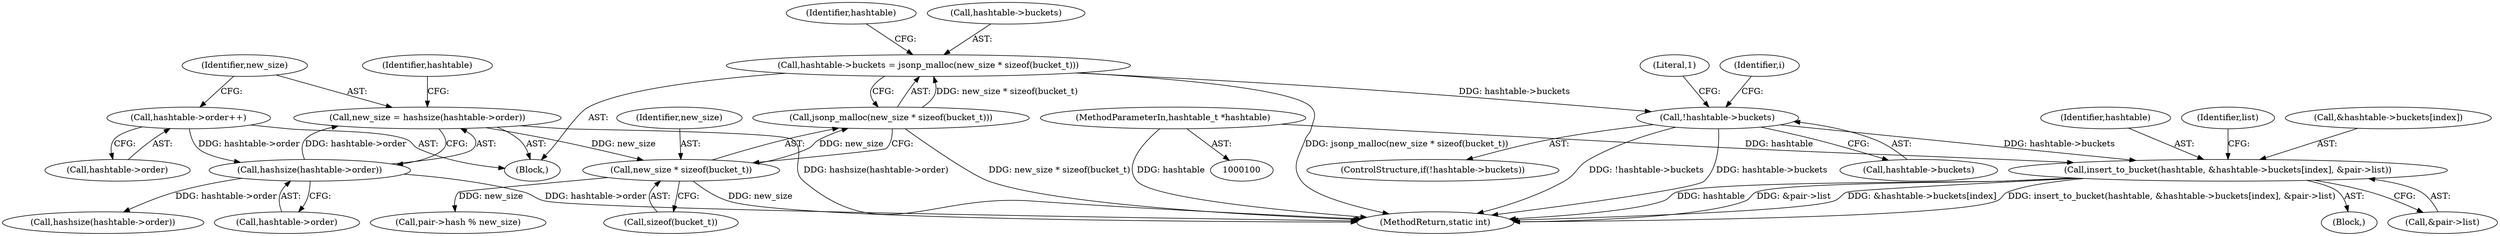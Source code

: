 digraph "0_jansson_8f80c2d83808150724d31793e6ade92749b1faa4_2@array" {
"1000212" [label="(Call,insert_to_bucket(hashtable, &hashtable->buckets[index], &pair->list))"];
"1000101" [label="(MethodParameterIn,hashtable_t *hashtable)"];
"1000133" [label="(Call,!hashtable->buckets)"];
"1000123" [label="(Call,hashtable->buckets = jsonp_malloc(new_size * sizeof(bucket_t)))"];
"1000127" [label="(Call,jsonp_malloc(new_size * sizeof(bucket_t)))"];
"1000128" [label="(Call,new_size * sizeof(bucket_t))"];
"1000117" [label="(Call,new_size = hashsize(hashtable->order))"];
"1000119" [label="(Call,hashsize(hashtable->order))"];
"1000113" [label="(Call,hashtable->order++)"];
"1000146" [label="(Call,hashsize(hashtable->order))"];
"1000139" [label="(Literal,1)"];
"1000195" [label="(Block,)"];
"1000113" [label="(Call,hashtable->order++)"];
"1000114" [label="(Call,hashtable->order)"];
"1000214" [label="(Call,&hashtable->buckets[index])"];
"1000101" [label="(MethodParameterIn,hashtable_t *hashtable)"];
"1000118" [label="(Identifier,new_size)"];
"1000125" [label="(Identifier,hashtable)"];
"1000207" [label="(Call,pair->hash % new_size)"];
"1000213" [label="(Identifier,hashtable)"];
"1000128" [label="(Call,new_size * sizeof(bucket_t))"];
"1000133" [label="(Call,!hashtable->buckets)"];
"1000226" [label="(MethodReturn,static int)"];
"1000193" [label="(Identifier,list)"];
"1000212" [label="(Call,insert_to_bucket(hashtable, &hashtable->buckets[index], &pair->list))"];
"1000129" [label="(Identifier,new_size)"];
"1000142" [label="(Identifier,i)"];
"1000123" [label="(Call,hashtable->buckets = jsonp_malloc(new_size * sizeof(bucket_t)))"];
"1000220" [label="(Call,&pair->list)"];
"1000102" [label="(Block,)"];
"1000135" [label="(Identifier,hashtable)"];
"1000134" [label="(Call,hashtable->buckets)"];
"1000130" [label="(Call,sizeof(bucket_t))"];
"1000132" [label="(ControlStructure,if(!hashtable->buckets))"];
"1000127" [label="(Call,jsonp_malloc(new_size * sizeof(bucket_t)))"];
"1000124" [label="(Call,hashtable->buckets)"];
"1000117" [label="(Call,new_size = hashsize(hashtable->order))"];
"1000120" [label="(Call,hashtable->order)"];
"1000119" [label="(Call,hashsize(hashtable->order))"];
"1000212" -> "1000195"  [label="AST: "];
"1000212" -> "1000220"  [label="CFG: "];
"1000213" -> "1000212"  [label="AST: "];
"1000214" -> "1000212"  [label="AST: "];
"1000220" -> "1000212"  [label="AST: "];
"1000193" -> "1000212"  [label="CFG: "];
"1000212" -> "1000226"  [label="DDG: &hashtable->buckets[index]"];
"1000212" -> "1000226"  [label="DDG: insert_to_bucket(hashtable, &hashtable->buckets[index], &pair->list)"];
"1000212" -> "1000226"  [label="DDG: hashtable"];
"1000212" -> "1000226"  [label="DDG: &pair->list"];
"1000101" -> "1000212"  [label="DDG: hashtable"];
"1000133" -> "1000212"  [label="DDG: hashtable->buckets"];
"1000101" -> "1000100"  [label="AST: "];
"1000101" -> "1000226"  [label="DDG: hashtable"];
"1000133" -> "1000132"  [label="AST: "];
"1000133" -> "1000134"  [label="CFG: "];
"1000134" -> "1000133"  [label="AST: "];
"1000139" -> "1000133"  [label="CFG: "];
"1000142" -> "1000133"  [label="CFG: "];
"1000133" -> "1000226"  [label="DDG: !hashtable->buckets"];
"1000133" -> "1000226"  [label="DDG: hashtable->buckets"];
"1000123" -> "1000133"  [label="DDG: hashtable->buckets"];
"1000123" -> "1000102"  [label="AST: "];
"1000123" -> "1000127"  [label="CFG: "];
"1000124" -> "1000123"  [label="AST: "];
"1000127" -> "1000123"  [label="AST: "];
"1000135" -> "1000123"  [label="CFG: "];
"1000123" -> "1000226"  [label="DDG: jsonp_malloc(new_size * sizeof(bucket_t))"];
"1000127" -> "1000123"  [label="DDG: new_size * sizeof(bucket_t)"];
"1000127" -> "1000128"  [label="CFG: "];
"1000128" -> "1000127"  [label="AST: "];
"1000127" -> "1000226"  [label="DDG: new_size * sizeof(bucket_t)"];
"1000128" -> "1000127"  [label="DDG: new_size"];
"1000128" -> "1000130"  [label="CFG: "];
"1000129" -> "1000128"  [label="AST: "];
"1000130" -> "1000128"  [label="AST: "];
"1000128" -> "1000226"  [label="DDG: new_size"];
"1000117" -> "1000128"  [label="DDG: new_size"];
"1000128" -> "1000207"  [label="DDG: new_size"];
"1000117" -> "1000102"  [label="AST: "];
"1000117" -> "1000119"  [label="CFG: "];
"1000118" -> "1000117"  [label="AST: "];
"1000119" -> "1000117"  [label="AST: "];
"1000125" -> "1000117"  [label="CFG: "];
"1000117" -> "1000226"  [label="DDG: hashsize(hashtable->order)"];
"1000119" -> "1000117"  [label="DDG: hashtable->order"];
"1000119" -> "1000120"  [label="CFG: "];
"1000120" -> "1000119"  [label="AST: "];
"1000119" -> "1000226"  [label="DDG: hashtable->order"];
"1000113" -> "1000119"  [label="DDG: hashtable->order"];
"1000119" -> "1000146"  [label="DDG: hashtable->order"];
"1000113" -> "1000102"  [label="AST: "];
"1000113" -> "1000114"  [label="CFG: "];
"1000114" -> "1000113"  [label="AST: "];
"1000118" -> "1000113"  [label="CFG: "];
}
